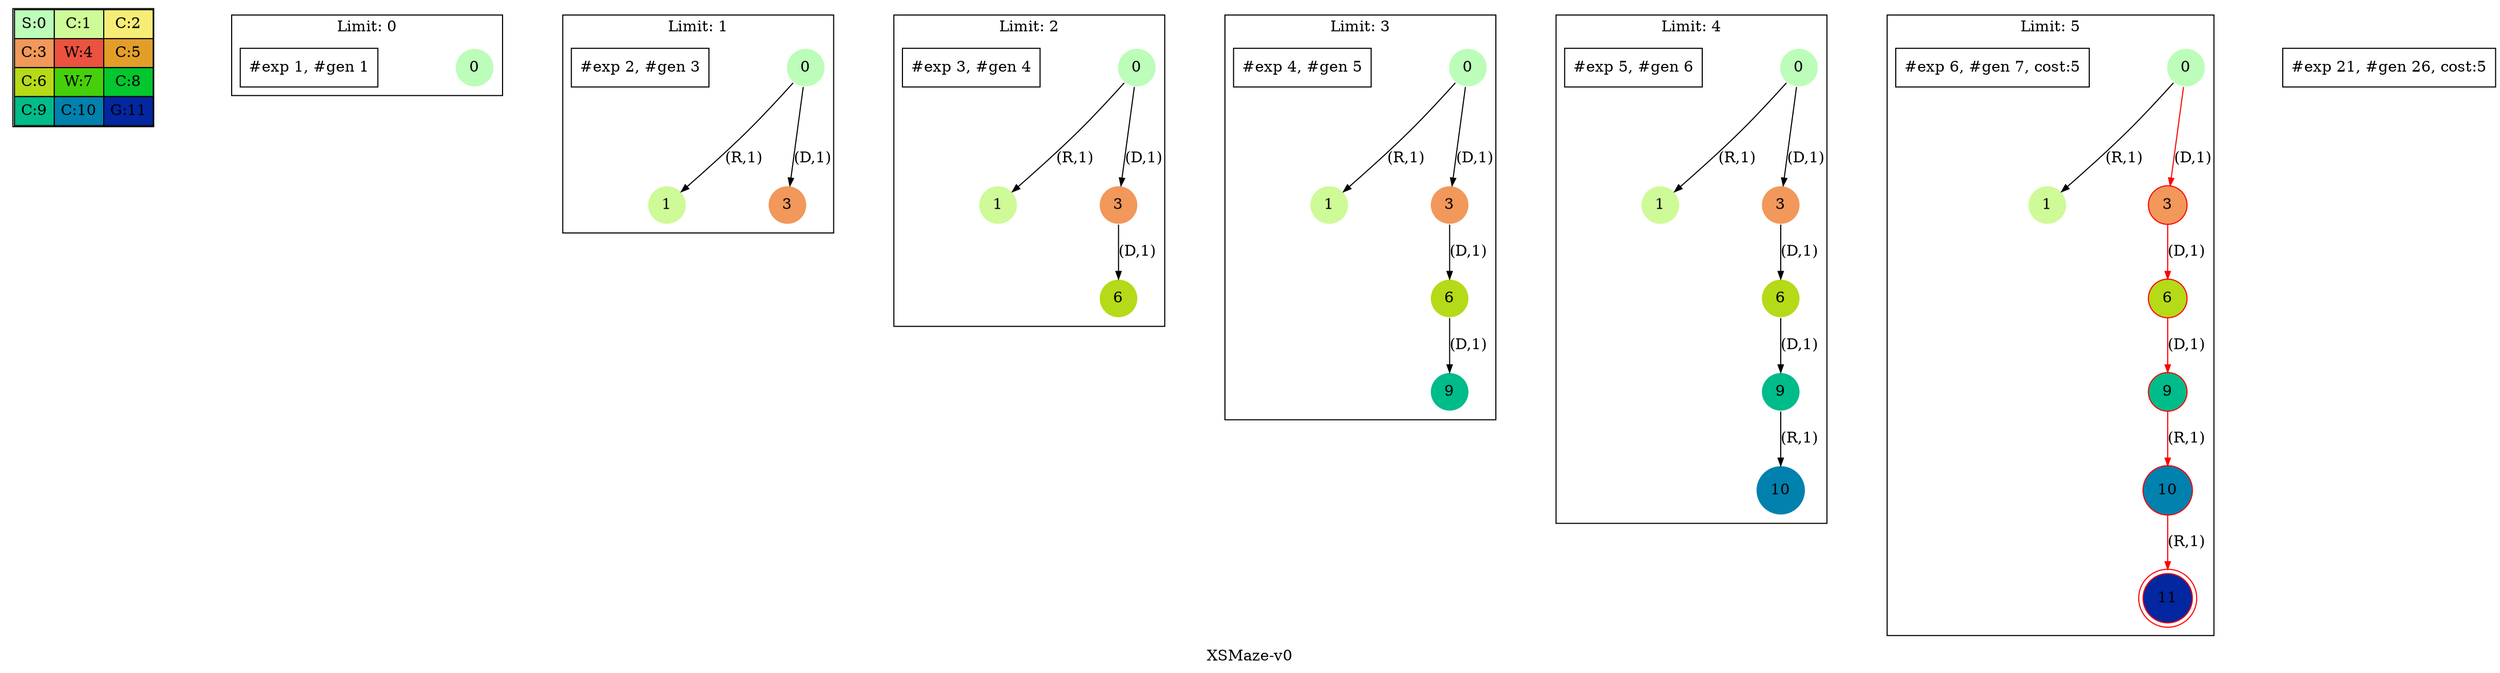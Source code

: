 strict digraph XSMaze { label="XSMaze-v0"
subgraph MAP {label=Map;map [shape=plaintext label=<<table border="1" cellpadding="5" cellspacing="0" cellborder="1"><tr><td bgcolor="0.32745098 0.267733   0.99083125 1.        ">S:0</td><td bgcolor="0.24117647 0.39545121 0.97940977 1.        ">C:1</td><td bgcolor="0.15490196 0.51591783 0.96349314 1.        ">C:2</td></tr><tr><td bgcolor="0.06862745 0.62692381 0.94315443 1.        ">C:3</td><td bgcolor="0.01764706 0.72643357 0.91848699 1.        ">W:4</td><td bgcolor="0.10392157 0.81262237 0.88960401 1.        ">C:5</td></tr><tr><td bgcolor="0.19803922 0.88960401 0.8534438  1.        ">C:6</td><td bgcolor="0.28431373 0.94315443 0.81619691 1.        ">W:7</td><td bgcolor="0.37058824 0.97940977 0.77520398 1.        ">C:8</td></tr><tr><td bgcolor="0.45686275 0.99770518 0.73065313 1.        ">C:9</td><td bgcolor="0.54313725 0.99770518 0.68274886 1.        ">C:10</td><td bgcolor="0.62941176 0.97940977 0.63171101 1.        ">G:11</td></tr></table>>]} 
nodesep=1 ranksep=0.5 node [shape=circle] edge [arrowsize=0.7] 
subgraph cluster0 { label="Limit: 0" nodesep=1 ranksep=0.5 node [shape=circle] edge [arrowsize=0.7] 
"0_0" [label=0 style=filled color=white  fillcolor="0.32745098 0.267733   0.99083125 1.        "];  "#exp 1, #gen 1" [ shape=box ];
}
subgraph cluster1 { label="Limit: 1" nodesep=1 ranksep=0.5 node [shape=circle] edge [arrowsize=0.7] 
"1_0" [label=0 style=filled color=white  fillcolor="0.32745098 0.267733   0.99083125 1.        "]; 
"1_0.1-1" [label=1 style=filled color=white  fillcolor="0.24117647 0.39545121 0.97940977 1.        "];  "1_0" -> "1_0.1-1" [label="(R,1)" ]; 
"1_0.3-3" [label=3 style=filled color=white  fillcolor="0.06862745 0.62692381 0.94315443 1.        "];  "1_0" -> "1_0.3-3" [label="(D,1)" ];  "#exp 2, #gen 3" [ shape=box ];
}
subgraph cluster2 { label="Limit: 2" nodesep=1 ranksep=0.5 node [shape=circle] edge [arrowsize=0.7] 
"2_0" [label=0 style=filled color=white  fillcolor="0.32745098 0.267733   0.99083125 1.        "]; 
"2_0.1-1" [label=1 style=filled color=white  fillcolor="0.24117647 0.39545121 0.97940977 1.        "];  "2_0" -> "2_0.1-1" [label="(R,1)" ]; 
"2_0.3-3" [label=3 style=filled color=white  fillcolor="0.06862745 0.62692381 0.94315443 1.        "];  "2_0" -> "2_0.3-3" [label="(D,1)" ]; 
"2_0.3.6-3" [label=6 style=filled color=white  fillcolor="0.19803922 0.88960401 0.8534438  1.        "];  "2_0.3-3" -> "2_0.3.6-3" [label="(D,1)" ];  "#exp 3, #gen 4" [ shape=box ];
}
subgraph cluster3 { label="Limit: 3" nodesep=1 ranksep=0.5 node [shape=circle] edge [arrowsize=0.7] 
"3_0" [label=0 style=filled color=white  fillcolor="0.32745098 0.267733   0.99083125 1.        "]; 
"3_0.1-1" [label=1 style=filled color=white  fillcolor="0.24117647 0.39545121 0.97940977 1.        "];  "3_0" -> "3_0.1-1" [label="(R,1)" ]; 
"3_0.3-3" [label=3 style=filled color=white  fillcolor="0.06862745 0.62692381 0.94315443 1.        "];  "3_0" -> "3_0.3-3" [label="(D,1)" ]; 
"3_0.3.6-3" [label=6 style=filled color=white  fillcolor="0.19803922 0.88960401 0.8534438  1.        "];  "3_0.3-3" -> "3_0.3.6-3" [label="(D,1)" ]; 
"3_0.3.6.9-3" [label=9 style=filled color=white  fillcolor="0.45686275 0.99770518 0.73065313 1.        "];  "3_0.3.6-3" -> "3_0.3.6.9-3" [label="(D,1)" ];  "#exp 4, #gen 5" [ shape=box ];
}
subgraph cluster4 { label="Limit: 4" nodesep=1 ranksep=0.5 node [shape=circle] edge [arrowsize=0.7] 
"4_0" [label=0 style=filled color=white  fillcolor="0.32745098 0.267733   0.99083125 1.        "]; 
"4_0.1-1" [label=1 style=filled color=white  fillcolor="0.24117647 0.39545121 0.97940977 1.        "];  "4_0" -> "4_0.1-1" [label="(R,1)" ]; 
"4_0.3-3" [label=3 style=filled color=white  fillcolor="0.06862745 0.62692381 0.94315443 1.        "];  "4_0" -> "4_0.3-3" [label="(D,1)" ]; 
"4_0.3.6-3" [label=6 style=filled color=white  fillcolor="0.19803922 0.88960401 0.8534438  1.        "];  "4_0.3-3" -> "4_0.3.6-3" [label="(D,1)" ]; 
"4_0.3.6.9-3" [label=9 style=filled color=white  fillcolor="0.45686275 0.99770518 0.73065313 1.        "];  "4_0.3.6-3" -> "4_0.3.6.9-3" [label="(D,1)" ]; 
"4_0.3.6.9.10-1" [label=10 style=filled color=white  fillcolor="0.54313725 0.99770518 0.68274886 1.        "];  "4_0.3.6.9-3" -> "4_0.3.6.9.10-1" [label="(R,1)" ];  "#exp 5, #gen 6" [ shape=box ];
}
subgraph cluster5 { label="Limit: 5" nodesep=1 ranksep=0.5 node [shape=circle] edge [arrowsize=0.7] 
"5_0" [label=0 style=filled color=white  fillcolor="0.32745098 0.267733   0.99083125 1.        "]; 
"5_0.1-1" [label=1 style=filled color=white  fillcolor="0.24117647 0.39545121 0.97940977 1.        "];  "5_0" -> "5_0.1-1" [label="(R,1)" ]; 
"5_0.3-3" [label=3 style=filled color=white  fillcolor="0.06862745 0.62692381 0.94315443 1.        "color=red color=red ];    "5_0" -> "5_0.3-3" [label="(D,1)" color=red color=red ];   
"5_0.3.6-3" [label=6 style=filled color=white  fillcolor="0.19803922 0.88960401 0.8534438  1.        "color=red color=red ];    "5_0.3-3" -> "5_0.3.6-3" [label="(D,1)" color=red color=red ];   
"5_0.3.6.9-3" [label=9 style=filled color=white  fillcolor="0.45686275 0.99770518 0.73065313 1.        "color=red color=red ];    "5_0.3.6-3" -> "5_0.3.6.9-3" [label="(D,1)" color=red color=red ];   
"5_0.3.6.9.10-1" [label=10 style=filled color=white  fillcolor="0.54313725 0.99770518 0.68274886 1.        "color=red color=red ];    "5_0.3.6.9-3" -> "5_0.3.6.9.10-1" [label="(R,1)" color=red color=red ];   
"5_0.3.6.9.10.11-1" [label=11 style=filled color=red peripheries=2 fillcolor="0.62941176 0.97940977 0.63171101 1.        "color=red color=red ];    "5_0.3.6.9.10-1" -> "5_0.3.6.9.10.11-1" [label="(R,1)" color=red color=red ];   
 "#exp 6, #gen 7, cost:5" [ shape=box ];
}
 "#exp 21, #gen 26, cost:5" [ shape=box ];
}
